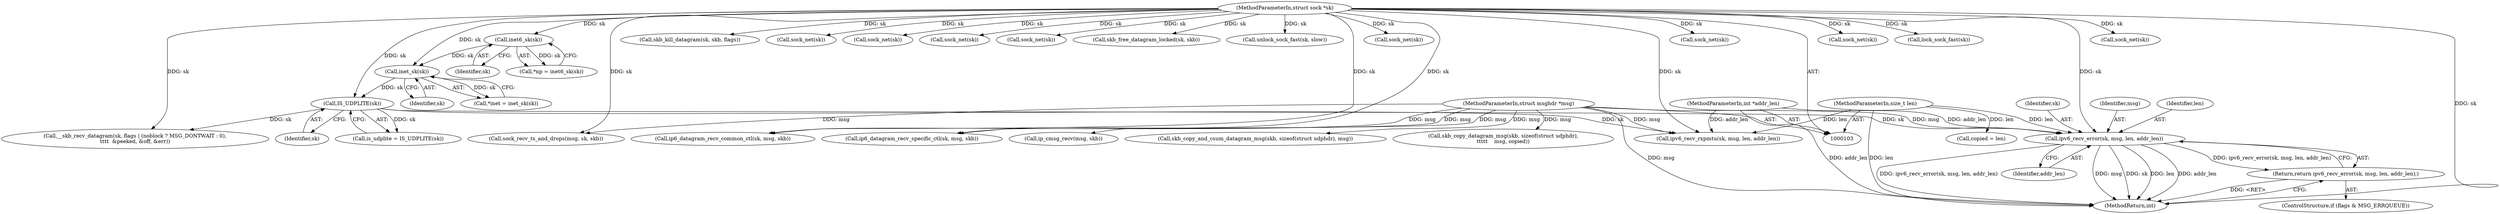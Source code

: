 digraph "0_linux_beb39db59d14990e401e235faf66a6b9b31240b0_0@API" {
"1000142" [label="(Call,ipv6_recv_error(sk, msg, len, addr_len))"];
"1000133" [label="(Call,IS_UDPLITE(sk))"];
"1000119" [label="(Call,inet_sk(sk))"];
"1000114" [label="(Call,inet6_sk(sk))"];
"1000104" [label="(MethodParameterIn,struct sock *sk)"];
"1000105" [label="(MethodParameterIn,struct msghdr *msg)"];
"1000106" [label="(MethodParameterIn,size_t len)"];
"1000109" [label="(MethodParameterIn,int *addr_len)"];
"1000141" [label="(Return,return ipv6_recv_error(sk, msg, len, addr_len);)"];
"1000160" [label="(Call,ipv6_recv_rxpmtu(sk, msg, len, addr_len))"];
"1000104" [label="(MethodParameterIn,struct sock *sk)"];
"1000141" [label="(Return,return ipv6_recv_error(sk, msg, len, addr_len);)"];
"1000397" [label="(Call,ip_cmsg_recv(msg, skb))"];
"1000137" [label="(ControlStructure,if (flags & MSG_ERRQUEUE))"];
"1000251" [label="(Call,skb_copy_and_csum_datagram_msg(skb, sizeof(struct udphdr), msg))"];
"1000436" [label="(Call,skb_kill_datagram(sk, skb, flags))"];
"1000194" [label="(Call,copied = len)"];
"1000146" [label="(Identifier,addr_len)"];
"1000462" [label="(Call,sock_net(sk))"];
"1000144" [label="(Identifier,msg)"];
"1000114" [label="(Call,inet6_sk(sk))"];
"1000112" [label="(Call,*np = inet6_sk(sk))"];
"1000145" [label="(Identifier,len)"];
"1000287" [label="(Call,sock_net(sk))"];
"1000106" [label="(MethodParameterIn,size_t len)"];
"1000457" [label="(Call,sock_net(sk))"];
"1000241" [label="(Call,skb_copy_datagram_msg(skb, sizeof(struct udphdr),\n\t\t\t\t\t    msg, copied))"];
"1000281" [label="(Call,sock_net(sk))"];
"1000109" [label="(MethodParameterIn,int *addr_len)"];
"1000119" [label="(Call,inet_sk(sk))"];
"1000423" [label="(Call,skb_free_datagram_locked(sk, skb))"];
"1000466" [label="(Call,unlock_sock_fast(sk, slow))"];
"1000309" [label="(Call,sock_recv_ts_and_drops(msg, sk, skb))"];
"1000299" [label="(Call,sock_net(sk))"];
"1000117" [label="(Call,*inet = inet_sk(sk))"];
"1000142" [label="(Call,ipv6_recv_error(sk, msg, len, addr_len))"];
"1000386" [label="(Call,ip6_datagram_recv_common_ctl(sk, msg, skb))"];
"1000408" [label="(Call,ip6_datagram_recv_specific_ctl(sk, msg, skb))"];
"1000120" [label="(Identifier,sk)"];
"1000445" [label="(Call,sock_net(sk))"];
"1000480" [label="(MethodReturn,int)"];
"1000134" [label="(Identifier,sk)"];
"1000115" [label="(Identifier,sk)"];
"1000450" [label="(Call,sock_net(sk))"];
"1000143" [label="(Identifier,sk)"];
"1000432" [label="(Call,lock_sock_fast(sk))"];
"1000133" [label="(Call,IS_UDPLITE(sk))"];
"1000168" [label="(Call,__skb_recv_datagram(sk, flags | (noblock ? MSG_DONTWAIT : 0),\n\t\t\t\t  &peeked, &off, &err))"];
"1000305" [label="(Call,sock_net(sk))"];
"1000105" [label="(MethodParameterIn,struct msghdr *msg)"];
"1000131" [label="(Call,is_udplite = IS_UDPLITE(sk))"];
"1000142" -> "1000141"  [label="AST: "];
"1000142" -> "1000146"  [label="CFG: "];
"1000143" -> "1000142"  [label="AST: "];
"1000144" -> "1000142"  [label="AST: "];
"1000145" -> "1000142"  [label="AST: "];
"1000146" -> "1000142"  [label="AST: "];
"1000141" -> "1000142"  [label="CFG: "];
"1000142" -> "1000480"  [label="DDG: ipv6_recv_error(sk, msg, len, addr_len)"];
"1000142" -> "1000480"  [label="DDG: msg"];
"1000142" -> "1000480"  [label="DDG: sk"];
"1000142" -> "1000480"  [label="DDG: len"];
"1000142" -> "1000480"  [label="DDG: addr_len"];
"1000142" -> "1000141"  [label="DDG: ipv6_recv_error(sk, msg, len, addr_len)"];
"1000133" -> "1000142"  [label="DDG: sk"];
"1000104" -> "1000142"  [label="DDG: sk"];
"1000105" -> "1000142"  [label="DDG: msg"];
"1000106" -> "1000142"  [label="DDG: len"];
"1000109" -> "1000142"  [label="DDG: addr_len"];
"1000133" -> "1000131"  [label="AST: "];
"1000133" -> "1000134"  [label="CFG: "];
"1000134" -> "1000133"  [label="AST: "];
"1000131" -> "1000133"  [label="CFG: "];
"1000133" -> "1000131"  [label="DDG: sk"];
"1000119" -> "1000133"  [label="DDG: sk"];
"1000104" -> "1000133"  [label="DDG: sk"];
"1000133" -> "1000160"  [label="DDG: sk"];
"1000133" -> "1000168"  [label="DDG: sk"];
"1000119" -> "1000117"  [label="AST: "];
"1000119" -> "1000120"  [label="CFG: "];
"1000120" -> "1000119"  [label="AST: "];
"1000117" -> "1000119"  [label="CFG: "];
"1000119" -> "1000117"  [label="DDG: sk"];
"1000114" -> "1000119"  [label="DDG: sk"];
"1000104" -> "1000119"  [label="DDG: sk"];
"1000114" -> "1000112"  [label="AST: "];
"1000114" -> "1000115"  [label="CFG: "];
"1000115" -> "1000114"  [label="AST: "];
"1000112" -> "1000114"  [label="CFG: "];
"1000114" -> "1000112"  [label="DDG: sk"];
"1000104" -> "1000114"  [label="DDG: sk"];
"1000104" -> "1000103"  [label="AST: "];
"1000104" -> "1000480"  [label="DDG: sk"];
"1000104" -> "1000160"  [label="DDG: sk"];
"1000104" -> "1000168"  [label="DDG: sk"];
"1000104" -> "1000281"  [label="DDG: sk"];
"1000104" -> "1000287"  [label="DDG: sk"];
"1000104" -> "1000299"  [label="DDG: sk"];
"1000104" -> "1000305"  [label="DDG: sk"];
"1000104" -> "1000309"  [label="DDG: sk"];
"1000104" -> "1000386"  [label="DDG: sk"];
"1000104" -> "1000408"  [label="DDG: sk"];
"1000104" -> "1000423"  [label="DDG: sk"];
"1000104" -> "1000432"  [label="DDG: sk"];
"1000104" -> "1000436"  [label="DDG: sk"];
"1000104" -> "1000445"  [label="DDG: sk"];
"1000104" -> "1000450"  [label="DDG: sk"];
"1000104" -> "1000457"  [label="DDG: sk"];
"1000104" -> "1000462"  [label="DDG: sk"];
"1000104" -> "1000466"  [label="DDG: sk"];
"1000105" -> "1000103"  [label="AST: "];
"1000105" -> "1000480"  [label="DDG: msg"];
"1000105" -> "1000160"  [label="DDG: msg"];
"1000105" -> "1000241"  [label="DDG: msg"];
"1000105" -> "1000251"  [label="DDG: msg"];
"1000105" -> "1000309"  [label="DDG: msg"];
"1000105" -> "1000386"  [label="DDG: msg"];
"1000105" -> "1000397"  [label="DDG: msg"];
"1000105" -> "1000408"  [label="DDG: msg"];
"1000106" -> "1000103"  [label="AST: "];
"1000106" -> "1000480"  [label="DDG: len"];
"1000106" -> "1000160"  [label="DDG: len"];
"1000106" -> "1000194"  [label="DDG: len"];
"1000109" -> "1000103"  [label="AST: "];
"1000109" -> "1000480"  [label="DDG: addr_len"];
"1000109" -> "1000160"  [label="DDG: addr_len"];
"1000141" -> "1000137"  [label="AST: "];
"1000480" -> "1000141"  [label="CFG: "];
"1000141" -> "1000480"  [label="DDG: <RET>"];
}
